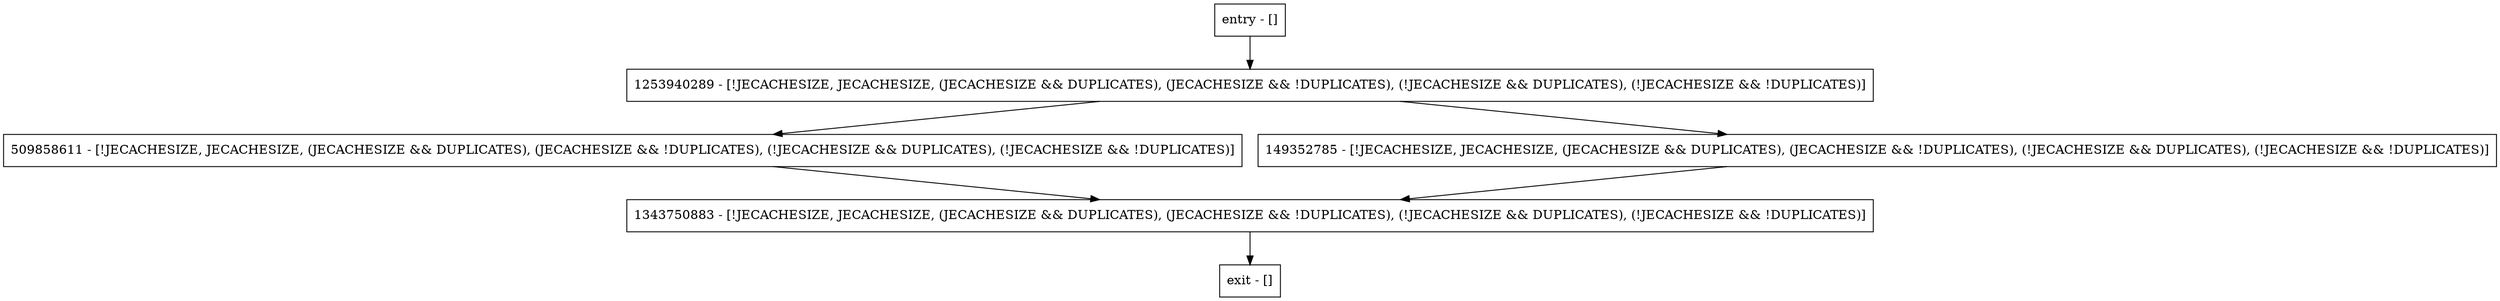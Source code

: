 digraph replicatedBitSet {
node [shape=record];
entry [label="entry - []"];
exit [label="exit - []"];
509858611 [label="509858611 - [!JECACHESIZE, JECACHESIZE, (JECACHESIZE && DUPLICATES), (JECACHESIZE && !DUPLICATES), (!JECACHESIZE && DUPLICATES), (!JECACHESIZE && !DUPLICATES)]"];
1343750883 [label="1343750883 - [!JECACHESIZE, JECACHESIZE, (JECACHESIZE && DUPLICATES), (JECACHESIZE && !DUPLICATES), (!JECACHESIZE && DUPLICATES), (!JECACHESIZE && !DUPLICATES)]"];
149352785 [label="149352785 - [!JECACHESIZE, JECACHESIZE, (JECACHESIZE && DUPLICATES), (JECACHESIZE && !DUPLICATES), (!JECACHESIZE && DUPLICATES), (!JECACHESIZE && !DUPLICATES)]"];
1253940289 [label="1253940289 - [!JECACHESIZE, JECACHESIZE, (JECACHESIZE && DUPLICATES), (JECACHESIZE && !DUPLICATES), (!JECACHESIZE && DUPLICATES), (!JECACHESIZE && !DUPLICATES)]"];
entry;
exit;
entry -> 1253940289;
509858611 -> 1343750883;
1343750883 -> exit;
149352785 -> 1343750883;
1253940289 -> 509858611;
1253940289 -> 149352785;
}
